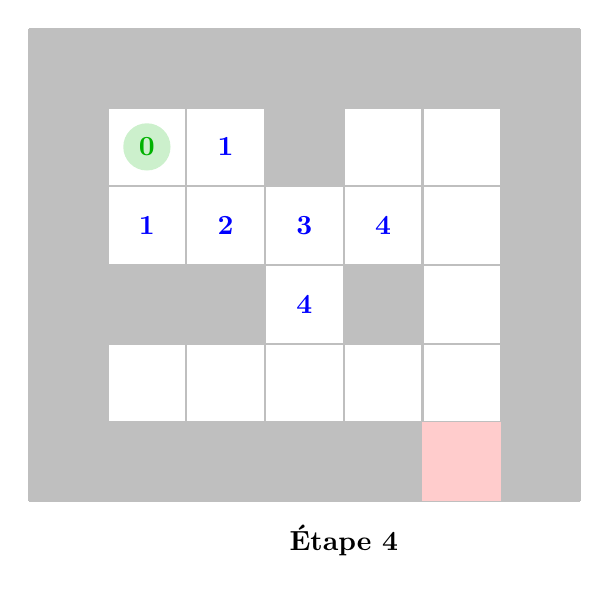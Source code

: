 ﻿\begin{tikzpicture}[scale=1]

\draw[gray!50,thick] (-1,-1) grid ++(7,6);

\fill[gray!50] (-1,-1) rectangle ++(7,1);
\fill[gray!50] (-1,4) rectangle ++(7,1);
\fill[gray!50] (0,0) rectangle ++(-1,4);
\fill[gray!50] (5,0) rectangle ++(1,4);

% 
\fill[gray!50] (0,1) rectangle ++(2,1);
\fill[gray!50] (2,3) rectangle ++(1,1);

\fill[gray!50] (3,1) rectangle ++(1,1);

\fill[green!70!black!20] (0.5,3.5) circle (0.3); 
\fill[red!20] (4,0) rectangle ++ (1,-1); 

\node[green!70!black] at (0.5,3.5) {\bf 0};

\node[blue] at (0.5,2.5) {\bf 1};
\node[blue] at (1.5,3.5) {\bf 1};

\node[blue] at (1.5,2.5) {\bf 2};
\node[blue] at (2.5,2.5) {\bf 3};

\node[blue] at (3.5,2.5) {\bf 4};
\node[blue] at (2.5,1.5) {\bf 4};

% \node[blue] at (2.5,0.5) {\bf 5};
% \node[blue] at (4.5,2.5) {\bf 5};
% \node[blue] at (3.5,3.5) {\bf 5};
% 
% \node[blue] at (4.5,3.5) {\bf 6};
% \node[blue] at (4.5,1.5) {\bf 6};
% \node[blue] at (1.5,0.5) {\bf 6};
% \node[blue] at (3.5,0.5) {\bf 6};
% 
% \node[blue] at (0.5,0.5) {\bf 7};
% \node[blue] at (4.5,0.5) {\bf 7};
% 
% \node[red] at (4.5,-0.5) {\bf 8};

\node at (3,-1.5){\bf Étape 4};


\end{tikzpicture}